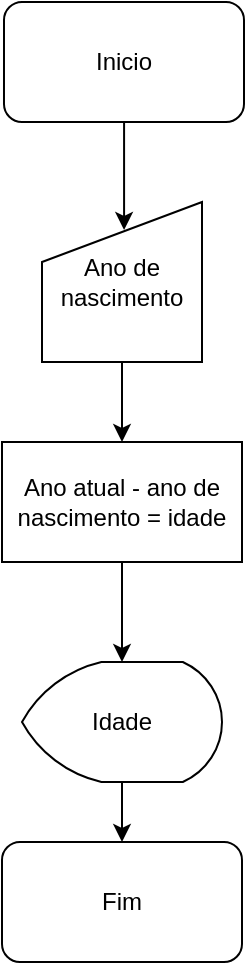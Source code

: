 <mxfile version="26.0.16">
  <diagram name="Página-1" id="KKavr-q1zLwodfwtVoXa">
    <mxGraphModel dx="1434" dy="784" grid="1" gridSize="10" guides="1" tooltips="1" connect="1" arrows="1" fold="1" page="1" pageScale="1" pageWidth="827" pageHeight="1169" math="0" shadow="0">
      <root>
        <mxCell id="0" />
        <mxCell id="1" parent="0" />
        <mxCell id="FEdHlu4HxQ5AcnhuIA1y-1" value="Inicio" style="rounded=1;whiteSpace=wrap;html=1;" vertex="1" parent="1">
          <mxGeometry x="341" y="100" width="120" height="60" as="geometry" />
        </mxCell>
        <mxCell id="FEdHlu4HxQ5AcnhuIA1y-7" style="edgeStyle=orthogonalEdgeStyle;rounded=0;orthogonalLoop=1;jettySize=auto;html=1;entryX=0.5;entryY=0;entryDx=0;entryDy=0;" edge="1" parent="1" source="FEdHlu4HxQ5AcnhuIA1y-2" target="FEdHlu4HxQ5AcnhuIA1y-3">
          <mxGeometry relative="1" as="geometry" />
        </mxCell>
        <mxCell id="FEdHlu4HxQ5AcnhuIA1y-2" value="Ano de nascimento" style="shape=manualInput;whiteSpace=wrap;html=1;" vertex="1" parent="1">
          <mxGeometry x="360" y="200" width="80" height="80" as="geometry" />
        </mxCell>
        <mxCell id="FEdHlu4HxQ5AcnhuIA1y-8" style="edgeStyle=orthogonalEdgeStyle;rounded=0;orthogonalLoop=1;jettySize=auto;html=1;" edge="1" parent="1" source="FEdHlu4HxQ5AcnhuIA1y-3" target="FEdHlu4HxQ5AcnhuIA1y-4">
          <mxGeometry relative="1" as="geometry" />
        </mxCell>
        <mxCell id="FEdHlu4HxQ5AcnhuIA1y-3" value="Ano atual - ano de nascimento = idade" style="rounded=0;whiteSpace=wrap;html=1;" vertex="1" parent="1">
          <mxGeometry x="340" y="320" width="120" height="60" as="geometry" />
        </mxCell>
        <mxCell id="FEdHlu4HxQ5AcnhuIA1y-9" style="edgeStyle=orthogonalEdgeStyle;rounded=0;orthogonalLoop=1;jettySize=auto;html=1;entryX=0.5;entryY=0;entryDx=0;entryDy=0;" edge="1" parent="1" source="FEdHlu4HxQ5AcnhuIA1y-4" target="FEdHlu4HxQ5AcnhuIA1y-5">
          <mxGeometry relative="1" as="geometry" />
        </mxCell>
        <mxCell id="FEdHlu4HxQ5AcnhuIA1y-4" value="Idade" style="strokeWidth=1;html=1;shape=mxgraph.flowchart.display;whiteSpace=wrap;" vertex="1" parent="1">
          <mxGeometry x="350" y="430" width="100" height="60" as="geometry" />
        </mxCell>
        <mxCell id="FEdHlu4HxQ5AcnhuIA1y-5" value="Fim" style="rounded=1;whiteSpace=wrap;html=1;" vertex="1" parent="1">
          <mxGeometry x="340" y="520" width="120" height="60" as="geometry" />
        </mxCell>
        <mxCell id="FEdHlu4HxQ5AcnhuIA1y-6" style="edgeStyle=orthogonalEdgeStyle;rounded=0;orthogonalLoop=1;jettySize=auto;html=1;entryX=0.513;entryY=0.175;entryDx=0;entryDy=0;entryPerimeter=0;" edge="1" parent="1" source="FEdHlu4HxQ5AcnhuIA1y-1" target="FEdHlu4HxQ5AcnhuIA1y-2">
          <mxGeometry relative="1" as="geometry" />
        </mxCell>
      </root>
    </mxGraphModel>
  </diagram>
</mxfile>
